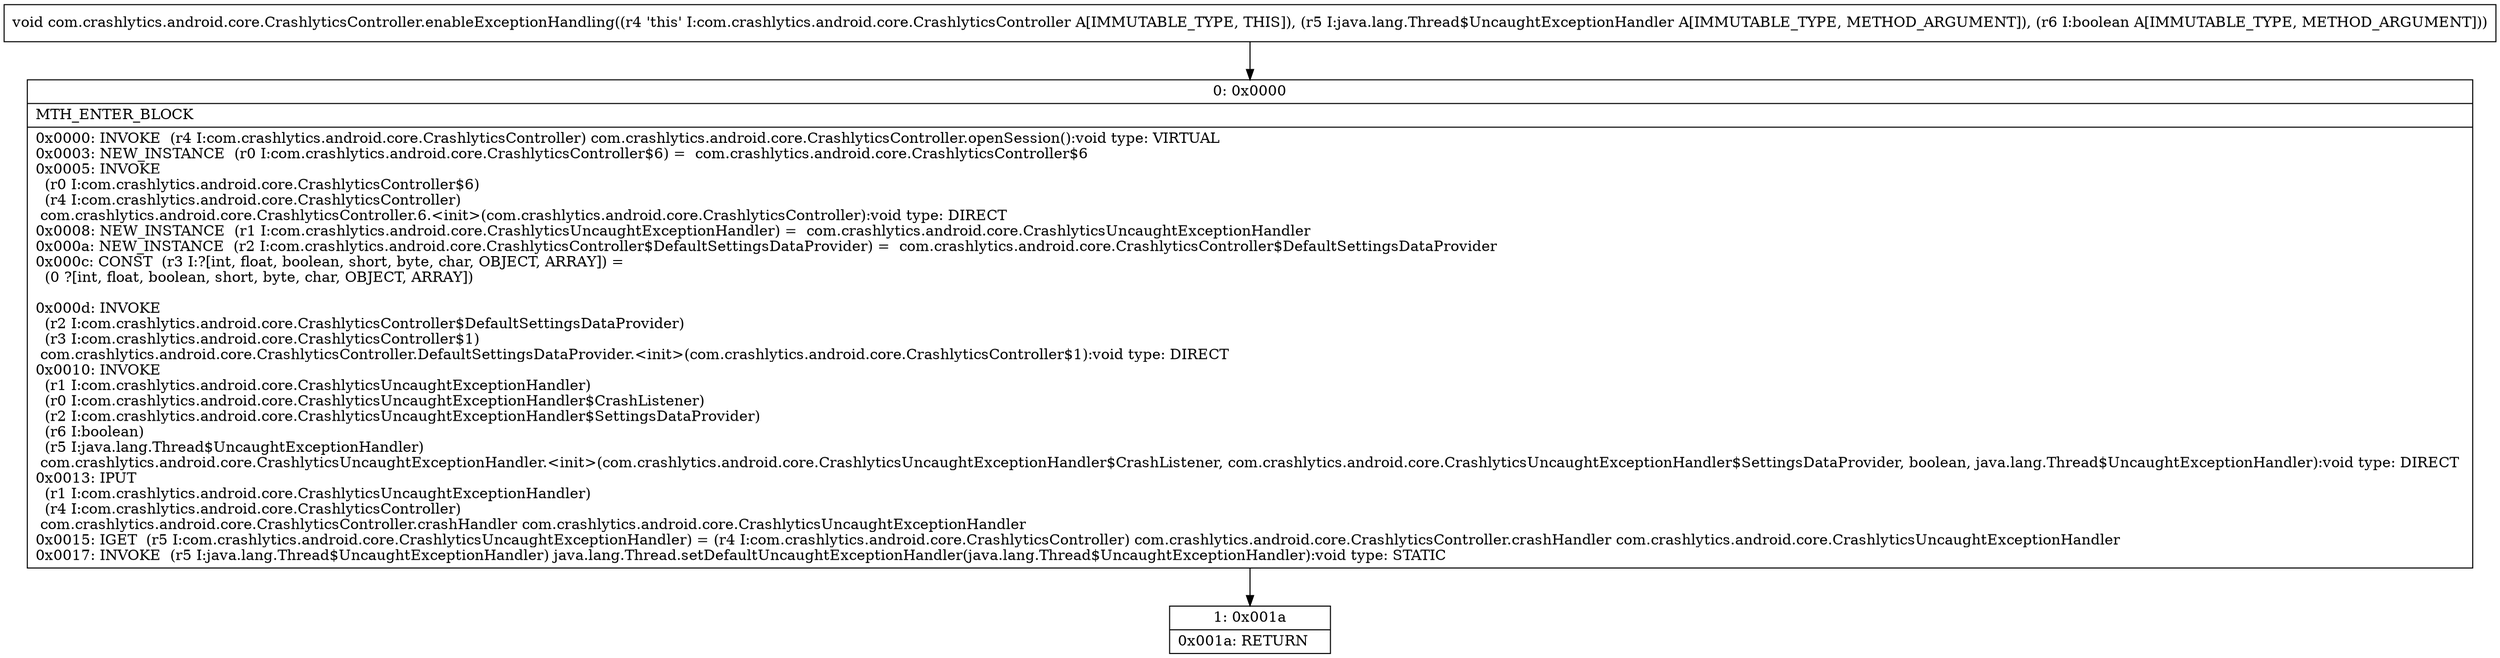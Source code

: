 digraph "CFG forcom.crashlytics.android.core.CrashlyticsController.enableExceptionHandling(Ljava\/lang\/Thread$UncaughtExceptionHandler;Z)V" {
Node_0 [shape=record,label="{0\:\ 0x0000|MTH_ENTER_BLOCK\l|0x0000: INVOKE  (r4 I:com.crashlytics.android.core.CrashlyticsController) com.crashlytics.android.core.CrashlyticsController.openSession():void type: VIRTUAL \l0x0003: NEW_INSTANCE  (r0 I:com.crashlytics.android.core.CrashlyticsController$6) =  com.crashlytics.android.core.CrashlyticsController$6 \l0x0005: INVOKE  \l  (r0 I:com.crashlytics.android.core.CrashlyticsController$6)\l  (r4 I:com.crashlytics.android.core.CrashlyticsController)\l com.crashlytics.android.core.CrashlyticsController.6.\<init\>(com.crashlytics.android.core.CrashlyticsController):void type: DIRECT \l0x0008: NEW_INSTANCE  (r1 I:com.crashlytics.android.core.CrashlyticsUncaughtExceptionHandler) =  com.crashlytics.android.core.CrashlyticsUncaughtExceptionHandler \l0x000a: NEW_INSTANCE  (r2 I:com.crashlytics.android.core.CrashlyticsController$DefaultSettingsDataProvider) =  com.crashlytics.android.core.CrashlyticsController$DefaultSettingsDataProvider \l0x000c: CONST  (r3 I:?[int, float, boolean, short, byte, char, OBJECT, ARRAY]) = \l  (0 ?[int, float, boolean, short, byte, char, OBJECT, ARRAY])\l \l0x000d: INVOKE  \l  (r2 I:com.crashlytics.android.core.CrashlyticsController$DefaultSettingsDataProvider)\l  (r3 I:com.crashlytics.android.core.CrashlyticsController$1)\l com.crashlytics.android.core.CrashlyticsController.DefaultSettingsDataProvider.\<init\>(com.crashlytics.android.core.CrashlyticsController$1):void type: DIRECT \l0x0010: INVOKE  \l  (r1 I:com.crashlytics.android.core.CrashlyticsUncaughtExceptionHandler)\l  (r0 I:com.crashlytics.android.core.CrashlyticsUncaughtExceptionHandler$CrashListener)\l  (r2 I:com.crashlytics.android.core.CrashlyticsUncaughtExceptionHandler$SettingsDataProvider)\l  (r6 I:boolean)\l  (r5 I:java.lang.Thread$UncaughtExceptionHandler)\l com.crashlytics.android.core.CrashlyticsUncaughtExceptionHandler.\<init\>(com.crashlytics.android.core.CrashlyticsUncaughtExceptionHandler$CrashListener, com.crashlytics.android.core.CrashlyticsUncaughtExceptionHandler$SettingsDataProvider, boolean, java.lang.Thread$UncaughtExceptionHandler):void type: DIRECT \l0x0013: IPUT  \l  (r1 I:com.crashlytics.android.core.CrashlyticsUncaughtExceptionHandler)\l  (r4 I:com.crashlytics.android.core.CrashlyticsController)\l com.crashlytics.android.core.CrashlyticsController.crashHandler com.crashlytics.android.core.CrashlyticsUncaughtExceptionHandler \l0x0015: IGET  (r5 I:com.crashlytics.android.core.CrashlyticsUncaughtExceptionHandler) = (r4 I:com.crashlytics.android.core.CrashlyticsController) com.crashlytics.android.core.CrashlyticsController.crashHandler com.crashlytics.android.core.CrashlyticsUncaughtExceptionHandler \l0x0017: INVOKE  (r5 I:java.lang.Thread$UncaughtExceptionHandler) java.lang.Thread.setDefaultUncaughtExceptionHandler(java.lang.Thread$UncaughtExceptionHandler):void type: STATIC \l}"];
Node_1 [shape=record,label="{1\:\ 0x001a|0x001a: RETURN   \l}"];
MethodNode[shape=record,label="{void com.crashlytics.android.core.CrashlyticsController.enableExceptionHandling((r4 'this' I:com.crashlytics.android.core.CrashlyticsController A[IMMUTABLE_TYPE, THIS]), (r5 I:java.lang.Thread$UncaughtExceptionHandler A[IMMUTABLE_TYPE, METHOD_ARGUMENT]), (r6 I:boolean A[IMMUTABLE_TYPE, METHOD_ARGUMENT])) }"];
MethodNode -> Node_0;
Node_0 -> Node_1;
}

